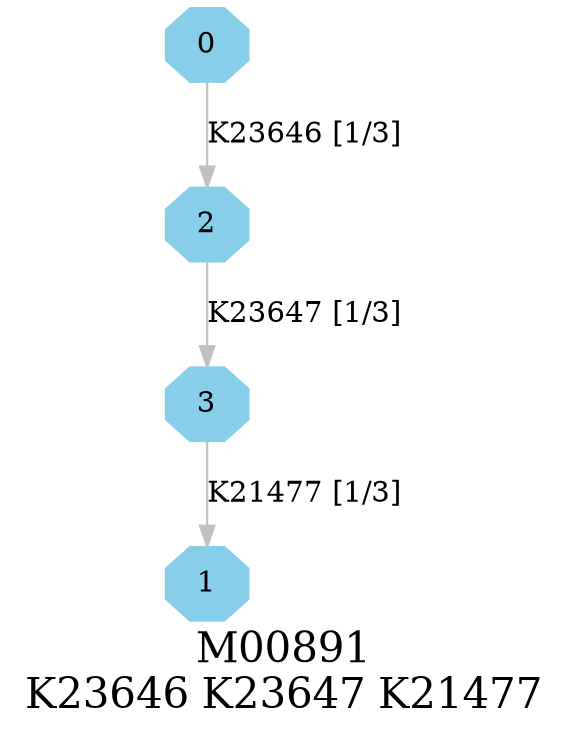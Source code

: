 digraph G {
graph [label="M00891
K23646 K23647 K21477",fontsize=20];
node [shape=box,style=filled];
edge [len=3,color=grey];
{node [width=.3,height=.3,shape=octagon,style=filled,color=skyblue] 0 1 2 3 }
0 -> 2 [label="K23646 [1/3]"];
2 -> 3 [label="K23647 [1/3]"];
3 -> 1 [label="K21477 [1/3]"];
}